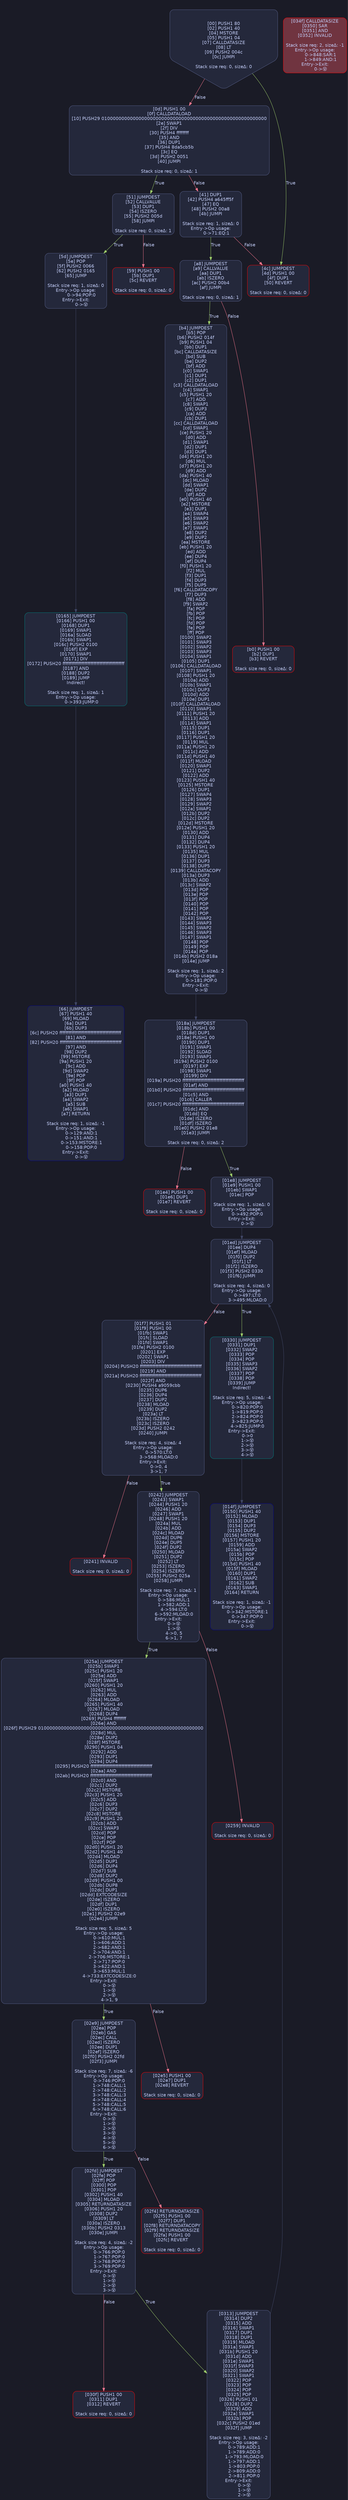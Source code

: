digraph G {
    node [shape=box, style="filled, rounded", color="#565f89", fontcolor="#c0caf5", fontname="Helvetica", fillcolor="#24283b"];
    edge [color="#414868", fontcolor="#c0caf5", fontname="Helvetica"];
    bgcolor="#1a1b26";
    0 [ label = "[00] PUSH1 80
[02] PUSH1 40
[04] MSTORE
[05] PUSH1 04
[07] CALLDATASIZE
[08] LT
[09] PUSH2 004c
[0c] JUMPI

Stack size req: 0, sizeΔ: 0
" shape = invhouse]
    1 [ label = "[0d] PUSH1 00
[0f] CALLDATALOAD
[10] PUSH29 0100000000000000000000000000000000000000000000000000000000
[2e] SWAP1
[2f] DIV
[30] PUSH4 ffffffff
[35] AND
[36] DUP1
[37] PUSH4 8da5cb5b
[3c] EQ
[3d] PUSH2 0051
[40] JUMPI

Stack size req: 0, sizeΔ: 1
"]
    2 [ label = "[41] DUP1
[42] PUSH4 a645ff5f
[47] EQ
[48] PUSH2 00a8
[4b] JUMPI

Stack size req: 1, sizeΔ: 0
Entry->Op usage:
	0->71:EQ:1
"]
    3 [ label = "[4c] JUMPDEST
[4d] PUSH1 00
[4f] DUP1
[50] REVERT

Stack size req: 0, sizeΔ: 0
" color = "red"]
    4 [ label = "[51] JUMPDEST
[52] CALLVALUE
[53] DUP1
[54] ISZERO
[55] PUSH2 005d
[58] JUMPI

Stack size req: 0, sizeΔ: 1
"]
    5 [ label = "[59] PUSH1 00
[5b] DUP1
[5c] REVERT

Stack size req: 0, sizeΔ: 0
" color = "red"]
    6 [ label = "[5d] JUMPDEST
[5e] POP
[5f] PUSH2 0066
[62] PUSH2 0165
[65] JUMP

Stack size req: 1, sizeΔ: 0
Entry->Op usage:
	0->94:POP:0
Entry->Exit:
	0->😵
"]
    7 [ label = "[66] JUMPDEST
[67] PUSH1 40
[69] MLOAD
[6a] DUP1
[6b] DUP3
[6c] PUSH20 ffffffffffffffffffffffffffffffffffffffff
[81] AND
[82] PUSH20 ffffffffffffffffffffffffffffffffffffffff
[97] AND
[98] DUP2
[99] MSTORE
[9a] PUSH1 20
[9c] ADD
[9d] SWAP2
[9e] POP
[9f] POP
[a0] PUSH1 40
[a2] MLOAD
[a3] DUP1
[a4] SWAP2
[a5] SUB
[a6] SWAP1
[a7] RETURN

Stack size req: 1, sizeΔ: -1
Entry->Op usage:
	0->129:AND:1
	0->151:AND:1
	0->153:MSTORE:1
	0->158:POP:0
Entry->Exit:
	0->😵
" color = "darkblue"]
    8 [ label = "[a8] JUMPDEST
[a9] CALLVALUE
[aa] DUP1
[ab] ISZERO
[ac] PUSH2 00b4
[af] JUMPI

Stack size req: 0, sizeΔ: 1
"]
    9 [ label = "[b0] PUSH1 00
[b2] DUP1
[b3] REVERT

Stack size req: 0, sizeΔ: 0
" color = "red"]
    10 [ label = "[b4] JUMPDEST
[b5] POP
[b6] PUSH2 014f
[b9] PUSH1 04
[bb] DUP1
[bc] CALLDATASIZE
[bd] SUB
[be] DUP2
[bf] ADD
[c0] SWAP1
[c1] DUP1
[c2] DUP1
[c3] CALLDATALOAD
[c4] SWAP1
[c5] PUSH1 20
[c7] ADD
[c8] SWAP1
[c9] DUP3
[ca] ADD
[cb] DUP1
[cc] CALLDATALOAD
[cd] SWAP1
[ce] PUSH1 20
[d0] ADD
[d1] SWAP1
[d2] DUP1
[d3] DUP1
[d4] PUSH1 20
[d6] MUL
[d7] PUSH1 20
[d9] ADD
[da] PUSH1 40
[dc] MLOAD
[dd] SWAP1
[de] DUP2
[df] ADD
[e0] PUSH1 40
[e2] MSTORE
[e3] DUP1
[e4] SWAP4
[e5] SWAP3
[e6] SWAP2
[e7] SWAP1
[e8] DUP2
[e9] DUP2
[ea] MSTORE
[eb] PUSH1 20
[ed] ADD
[ee] DUP4
[ef] DUP4
[f0] PUSH1 20
[f2] MUL
[f3] DUP1
[f4] DUP3
[f5] DUP5
[f6] CALLDATACOPY
[f7] DUP3
[f8] ADD
[f9] SWAP2
[fa] POP
[fb] POP
[fc] POP
[fd] POP
[fe] POP
[ff] POP
[0100] SWAP2
[0101] SWAP3
[0102] SWAP2
[0103] SWAP3
[0104] SWAP1
[0105] DUP1
[0106] CALLDATALOAD
[0107] SWAP1
[0108] PUSH1 20
[010a] ADD
[010b] SWAP1
[010c] DUP3
[010d] ADD
[010e] DUP1
[010f] CALLDATALOAD
[0110] SWAP1
[0111] PUSH1 20
[0113] ADD
[0114] SWAP1
[0115] DUP1
[0116] DUP1
[0117] PUSH1 20
[0119] MUL
[011a] PUSH1 20
[011c] ADD
[011d] PUSH1 40
[011f] MLOAD
[0120] SWAP1
[0121] DUP2
[0122] ADD
[0123] PUSH1 40
[0125] MSTORE
[0126] DUP1
[0127] SWAP4
[0128] SWAP3
[0129] SWAP2
[012a] SWAP1
[012b] DUP2
[012c] DUP2
[012d] MSTORE
[012e] PUSH1 20
[0130] ADD
[0131] DUP4
[0132] DUP4
[0133] PUSH1 20
[0135] MUL
[0136] DUP1
[0137] DUP3
[0138] DUP5
[0139] CALLDATACOPY
[013a] DUP3
[013b] ADD
[013c] SWAP2
[013d] POP
[013e] POP
[013f] POP
[0140] POP
[0141] POP
[0142] POP
[0143] SWAP2
[0144] SWAP3
[0145] SWAP2
[0146] SWAP3
[0147] SWAP1
[0148] POP
[0149] POP
[014a] POP
[014b] PUSH2 018a
[014e] JUMP

Stack size req: 1, sizeΔ: 2
Entry->Op usage:
	0->181:POP:0
Entry->Exit:
	0->😵
"]
    11 [ label = "[014f] JUMPDEST
[0150] PUSH1 40
[0152] MLOAD
[0153] DUP1
[0154] DUP3
[0155] DUP2
[0156] MSTORE
[0157] PUSH1 20
[0159] ADD
[015a] SWAP2
[015b] POP
[015c] POP
[015d] PUSH1 40
[015f] MLOAD
[0160] DUP1
[0161] SWAP2
[0162] SUB
[0163] SWAP1
[0164] RETURN

Stack size req: 1, sizeΔ: -1
Entry->Op usage:
	0->342:MSTORE:1
	0->347:POP:0
Entry->Exit:
	0->😵
" color = "darkblue"]
    12 [ label = "[0165] JUMPDEST
[0166] PUSH1 00
[0168] DUP1
[0169] SWAP1
[016a] SLOAD
[016b] SWAP1
[016c] PUSH2 0100
[016f] EXP
[0170] SWAP1
[0171] DIV
[0172] PUSH20 ffffffffffffffffffffffffffffffffffffffff
[0187] AND
[0188] DUP2
[0189] JUMP
Indirect!

Stack size req: 1, sizeΔ: 1
Entry->Op usage:
	0->393:JUMP:0
" color = "teal"]
    13 [ label = "[018a] JUMPDEST
[018b] PUSH1 00
[018d] DUP1
[018e] PUSH1 00
[0190] DUP1
[0191] SWAP1
[0192] SLOAD
[0193] SWAP1
[0194] PUSH2 0100
[0197] EXP
[0198] SWAP1
[0199] DIV
[019a] PUSH20 ffffffffffffffffffffffffffffffffffffffff
[01af] AND
[01b0] PUSH20 ffffffffffffffffffffffffffffffffffffffff
[01c5] AND
[01c6] CALLER
[01c7] PUSH20 ffffffffffffffffffffffffffffffffffffffff
[01dc] AND
[01dd] EQ
[01de] ISZERO
[01df] ISZERO
[01e0] PUSH2 01e8
[01e3] JUMPI

Stack size req: 0, sizeΔ: 2
"]
    14 [ label = "[01e4] PUSH1 00
[01e6] DUP1
[01e7] REVERT

Stack size req: 0, sizeΔ: 0
" color = "red"]
    15 [ label = "[01e8] JUMPDEST
[01e9] PUSH1 00
[01eb] SWAP1
[01ec] POP

Stack size req: 1, sizeΔ: 0
Entry->Op usage:
	0->492:POP:0
Entry->Exit:
	0->😵
"]
    16 [ label = "[01ed] JUMPDEST
[01ee] DUP4
[01ef] MLOAD
[01f0] DUP2
[01f1] LT
[01f2] ISZERO
[01f3] PUSH2 0330
[01f6] JUMPI

Stack size req: 4, sizeΔ: 0
Entry->Op usage:
	0->497:LT:0
	3->495:MLOAD:0
"]
    17 [ label = "[01f7] PUSH1 01
[01f9] PUSH1 00
[01fb] SWAP1
[01fc] SLOAD
[01fd] SWAP1
[01fe] PUSH2 0100
[0201] EXP
[0202] SWAP1
[0203] DIV
[0204] PUSH20 ffffffffffffffffffffffffffffffffffffffff
[0219] AND
[021a] PUSH20 ffffffffffffffffffffffffffffffffffffffff
[022f] AND
[0230] PUSH4 a9059cbb
[0235] DUP6
[0236] DUP4
[0237] DUP2
[0238] MLOAD
[0239] DUP2
[023a] LT
[023b] ISZERO
[023c] ISZERO
[023d] PUSH2 0242
[0240] JUMPI

Stack size req: 4, sizeΔ: 4
Entry->Op usage:
	0->570:LT:0
	3->568:MLOAD:0
Entry->Exit:
	0->0, 4
	3->1, 7
"]
    18 [ label = "[0241] INVALID

Stack size req: 0, sizeΔ: 0
" color = "red"]
    19 [ label = "[0242] JUMPDEST
[0243] SWAP1
[0244] PUSH1 20
[0246] ADD
[0247] SWAP1
[0248] PUSH1 20
[024a] MUL
[024b] ADD
[024c] MLOAD
[024d] DUP6
[024e] DUP5
[024f] DUP2
[0250] MLOAD
[0251] DUP2
[0252] LT
[0253] ISZERO
[0254] ISZERO
[0255] PUSH2 025a
[0258] JUMPI

Stack size req: 7, sizeΔ: 1
Entry->Op usage:
	0->586:MUL:1
	1->582:ADD:1
	4->594:LT:0
	6->592:MLOAD:0
Entry->Exit:
	0->😵
	1->😵
	4->0, 5
	6->1, 7
"]
    20 [ label = "[0259] INVALID

Stack size req: 0, sizeΔ: 0
" color = "red"]
    21 [ label = "[025a] JUMPDEST
[025b] SWAP1
[025c] PUSH1 20
[025e] ADD
[025f] SWAP1
[0260] PUSH1 20
[0262] MUL
[0263] ADD
[0264] MLOAD
[0265] PUSH1 40
[0267] MLOAD
[0268] DUP4
[0269] PUSH4 ffffffff
[026e] AND
[026f] PUSH29 0100000000000000000000000000000000000000000000000000000000
[028d] MUL
[028e] DUP2
[028f] MSTORE
[0290] PUSH1 04
[0292] ADD
[0293] DUP1
[0294] DUP4
[0295] PUSH20 ffffffffffffffffffffffffffffffffffffffff
[02aa] AND
[02ab] PUSH20 ffffffffffffffffffffffffffffffffffffffff
[02c0] AND
[02c1] DUP2
[02c2] MSTORE
[02c3] PUSH1 20
[02c5] ADD
[02c6] DUP3
[02c7] DUP2
[02c8] MSTORE
[02c9] PUSH1 20
[02cb] ADD
[02cc] SWAP3
[02cd] POP
[02ce] POP
[02cf] POP
[02d0] PUSH1 20
[02d2] PUSH1 40
[02d4] MLOAD
[02d5] DUP1
[02d6] DUP4
[02d7] SUB
[02d8] DUP2
[02d9] PUSH1 00
[02db] DUP8
[02dc] DUP1
[02dd] EXTCODESIZE
[02de] ISZERO
[02df] DUP1
[02e0] ISZERO
[02e1] PUSH2 02e9
[02e4] JUMPI

Stack size req: 5, sizeΔ: 5
Entry->Op usage:
	0->610:MUL:1
	1->606:ADD:1
	2->682:AND:1
	2->704:AND:1
	2->706:MSTORE:1
	2->717:POP:0
	3->622:AND:1
	3->653:MUL:1
	4->733:EXTCODESIZE:0
Entry->Exit:
	0->😵
	1->😵
	2->😵
	4->1, 9
"]
    22 [ label = "[02e5] PUSH1 00
[02e7] DUP1
[02e8] REVERT

Stack size req: 0, sizeΔ: 0
" color = "red"]
    23 [ label = "[02e9] JUMPDEST
[02ea] POP
[02eb] GAS
[02ec] CALL
[02ed] ISZERO
[02ee] DUP1
[02ef] ISZERO
[02f0] PUSH2 02fd
[02f3] JUMPI

Stack size req: 7, sizeΔ: -6
Entry->Op usage:
	0->746:POP:0
	1->748:CALL:1
	2->748:CALL:2
	3->748:CALL:3
	4->748:CALL:4
	5->748:CALL:5
	6->748:CALL:6
Entry->Exit:
	0->😵
	1->😵
	2->😵
	3->😵
	4->😵
	5->😵
	6->😵
"]
    24 [ label = "[02f4] RETURNDATASIZE
[02f5] PUSH1 00
[02f7] DUP1
[02f8] RETURNDATACOPY
[02f9] RETURNDATASIZE
[02fa] PUSH1 00
[02fc] REVERT

Stack size req: 0, sizeΔ: 0
" color = "red"]
    25 [ label = "[02fd] JUMPDEST
[02fe] POP
[02ff] POP
[0300] POP
[0301] POP
[0302] PUSH1 40
[0304] MLOAD
[0305] RETURNDATASIZE
[0306] PUSH1 20
[0308] DUP2
[0309] LT
[030a] ISZERO
[030b] PUSH2 0313
[030e] JUMPI

Stack size req: 4, sizeΔ: -2
Entry->Op usage:
	0->766:POP:0
	1->767:POP:0
	2->768:POP:0
	3->769:POP:0
Entry->Exit:
	0->😵
	1->😵
	2->😵
	3->😵
"]
    26 [ label = "[030f] PUSH1 00
[0311] DUP1
[0312] REVERT

Stack size req: 0, sizeΔ: 0
" color = "red"]
    27 [ label = "[0313] JUMPDEST
[0314] DUP2
[0315] ADD
[0316] SWAP1
[0317] DUP1
[0318] DUP1
[0319] MLOAD
[031a] SWAP1
[031b] PUSH1 20
[031d] ADD
[031e] SWAP1
[031f] SWAP3
[0320] SWAP2
[0321] SWAP1
[0322] POP
[0323] POP
[0324] POP
[0325] POP
[0326] PUSH1 01
[0328] DUP2
[0329] ADD
[032a] SWAP1
[032b] POP
[032c] PUSH2 01ed
[032f] JUMP

Stack size req: 3, sizeΔ: -2
Entry->Op usage:
	0->789:ADD:1
	1->789:ADD:0
	1->793:MLOAD:0
	1->797:ADD:1
	1->803:POP:0
	2->809:ADD:0
	2->811:POP:0
Entry->Exit:
	0->😵
	1->😵
	2->😵
"]
    28 [ label = "[0330] JUMPDEST
[0331] DUP1
[0332] SWAP2
[0333] POP
[0334] POP
[0335] SWAP3
[0336] SWAP2
[0337] POP
[0338] POP
[0339] JUMP
Indirect!

Stack size req: 5, sizeΔ: -4
Entry->Op usage:
	0->820:POP:0
	1->819:POP:0
	2->824:POP:0
	3->823:POP:0
	4->825:JUMP:0
Entry->Exit:
	0->0
	1->😵
	2->😵
	3->😵
	4->😵
" color = "teal"]
    29 [ label = "[034f] CALLDATASIZE
[0350] SAR
[0351] AND
[0352] INVALID

Stack size req: 2, sizeΔ: -1
Entry->Op usage:
	0->848:SAR:1
	1->849:AND:1
Entry->Exit:
	0->😵
" color = "red" fillcolor = "#703440"]
    0 -> 1 [ label = "False" color = "#f7768e"]
    0 -> 3 [ label = "True" color = "#9ece6a"]
    1 -> 2 [ label = "False" color = "#f7768e"]
    1 -> 4 [ label = "True" color = "#9ece6a"]
    2 -> 3 [ label = "False" color = "#f7768e"]
    2 -> 8 [ label = "True" color = "#9ece6a"]
    4 -> 5 [ label = "False" color = "#f7768e"]
    4 -> 6 [ label = "True" color = "#9ece6a"]
    6 -> 12 [ ]
    8 -> 9 [ label = "False" color = "#f7768e"]
    8 -> 10 [ label = "True" color = "#9ece6a"]
    10 -> 13 [ ]
    13 -> 14 [ label = "False" color = "#f7768e"]
    13 -> 15 [ label = "True" color = "#9ece6a"]
    15 -> 16 [ ]
    16 -> 17 [ label = "False" color = "#f7768e"]
    16 -> 28 [ label = "True" color = "#9ece6a"]
    17 -> 18 [ label = "False" color = "#f7768e"]
    17 -> 19 [ label = "True" color = "#9ece6a"]
    19 -> 20 [ label = "False" color = "#f7768e"]
    19 -> 21 [ label = "True" color = "#9ece6a"]
    21 -> 22 [ label = "False" color = "#f7768e"]
    21 -> 23 [ label = "True" color = "#9ece6a"]
    23 -> 24 [ label = "False" color = "#f7768e"]
    23 -> 25 [ label = "True" color = "#9ece6a"]
    25 -> 26 [ label = "False" color = "#f7768e"]
    25 -> 27 [ label = "True" color = "#9ece6a"]
    27 -> 16 [ ]
    12 -> 7 [ ]
    28 -> 11 [ ]

}
